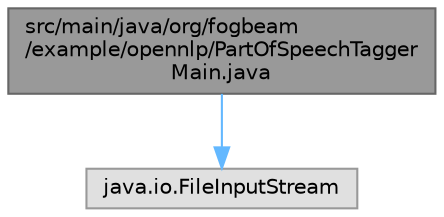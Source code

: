 digraph "src/main/java/org/fogbeam/example/opennlp/PartOfSpeechTaggerMain.java"
{
 // LATEX_PDF_SIZE
  bgcolor="transparent";
  edge [fontname=Helvetica,fontsize=10,labelfontname=Helvetica,labelfontsize=10];
  node [fontname=Helvetica,fontsize=10,shape=box,height=0.2,width=0.4];
  Node1 [id="Node000001",label="src/main/java/org/fogbeam\l/example/opennlp/PartOfSpeechTagger\lMain.java",height=0.2,width=0.4,color="gray40", fillcolor="grey60", style="filled", fontcolor="black",tooltip="Programa principal para el etiquetado gramatical (POS tagging) de oraciones utilizando OpenNLP."];
  Node1 -> Node2 [id="edge1_Node000001_Node000002",color="steelblue1",style="solid",tooltip=" "];
  Node2 [id="Node000002",label="java.io.FileInputStream",height=0.2,width=0.4,color="grey60", fillcolor="#E0E0E0", style="filled",tooltip=" "];
}
